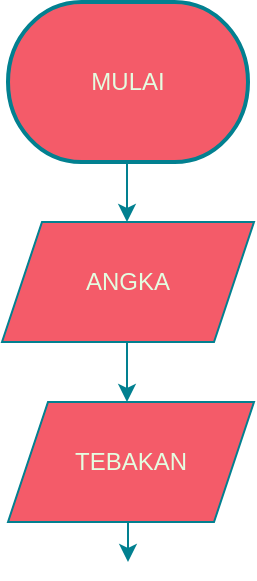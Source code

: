 <mxfile version="22.0.4" type="github" pages="2">
  <diagram id="C5RBs43oDa-KdzZeNtuy" name="Page-1">
    <mxGraphModel dx="147" dy="1797" grid="1" gridSize="10" guides="1" tooltips="1" connect="1" arrows="1" fold="1" page="1" pageScale="1" pageWidth="827" pageHeight="1169" math="0" shadow="0">
      <root>
        <mxCell id="WIyWlLk6GJQsqaUBKTNV-0" />
        <mxCell id="WIyWlLk6GJQsqaUBKTNV-1" parent="WIyWlLk6GJQsqaUBKTNV-0" />
        <mxCell id="HrzaIf_IH9iEVoSADTzL-5" value="" style="endArrow=classic;html=1;rounded=0;labelBackgroundColor=none;strokeColor=#028090;fontColor=default;" parent="WIyWlLk6GJQsqaUBKTNV-1" edge="1">
          <mxGeometry width="50" height="50" relative="1" as="geometry">
            <mxPoint x="420" y="220" as="sourcePoint" />
            <mxPoint x="420" y="240" as="targetPoint" />
          </mxGeometry>
        </mxCell>
        <mxCell id="HrzaIf_IH9iEVoSADTzL-11" value="TEBAKAN " style="shape=parallelogram;perimeter=parallelogramPerimeter;whiteSpace=wrap;html=1;fixedSize=1;fillColor=#F45B69;strokeColor=#028090;labelBackgroundColor=none;fontColor=#E4FDE1;" parent="WIyWlLk6GJQsqaUBKTNV-1" vertex="1">
          <mxGeometry x="360" y="160" width="123" height="60" as="geometry" />
        </mxCell>
        <mxCell id="HrzaIf_IH9iEVoSADTzL-14" value="ANGKA" style="shape=parallelogram;perimeter=parallelogramPerimeter;whiteSpace=wrap;html=1;fixedSize=1;fillColor=#F45B69;strokeColor=#028090;labelBackgroundColor=none;fontColor=#E4FDE1;" parent="WIyWlLk6GJQsqaUBKTNV-1" vertex="1">
          <mxGeometry x="357" y="70" width="126" height="60" as="geometry" />
        </mxCell>
        <mxCell id="HrzaIf_IH9iEVoSADTzL-15" value="MULAI" style="strokeWidth=2;html=1;shape=mxgraph.flowchart.terminator;whiteSpace=wrap;fillColor=#F45B69;strokeColor=#028090;labelBackgroundColor=none;fontColor=#E4FDE1;" parent="WIyWlLk6GJQsqaUBKTNV-1" vertex="1">
          <mxGeometry x="360" y="-40" width="120" height="80" as="geometry" />
        </mxCell>
        <mxCell id="HrzaIf_IH9iEVoSADTzL-18" value="" style="endArrow=classic;html=1;rounded=0;labelBackgroundColor=none;strokeColor=#028090;fontColor=default;" parent="WIyWlLk6GJQsqaUBKTNV-1" edge="1">
          <mxGeometry width="50" height="50" relative="1" as="geometry">
            <mxPoint x="419.5" y="40" as="sourcePoint" />
            <mxPoint x="419.5" y="70" as="targetPoint" />
          </mxGeometry>
        </mxCell>
        <mxCell id="HrzaIf_IH9iEVoSADTzL-26" value="" style="endArrow=classic;html=1;rounded=0;labelBackgroundColor=none;strokeColor=#028090;fontColor=default;" parent="WIyWlLk6GJQsqaUBKTNV-1" edge="1">
          <mxGeometry width="50" height="50" relative="1" as="geometry">
            <mxPoint x="419.5" y="130" as="sourcePoint" />
            <mxPoint x="419.5" y="160" as="targetPoint" />
          </mxGeometry>
        </mxCell>
      </root>
    </mxGraphModel>
  </diagram>
  <diagram id="BOSkU-qHlc70rgqqxEbP" name="Halaman-2">
    <mxGraphModel dx="140" dy="597" grid="0" gridSize="10" guides="1" tooltips="1" connect="1" arrows="1" fold="1" page="0" pageScale="1" pageWidth="827" pageHeight="1169" math="0" shadow="0">
      <root>
        <mxCell id="0" />
        <mxCell id="1" parent="0" />
      </root>
    </mxGraphModel>
  </diagram>
</mxfile>
